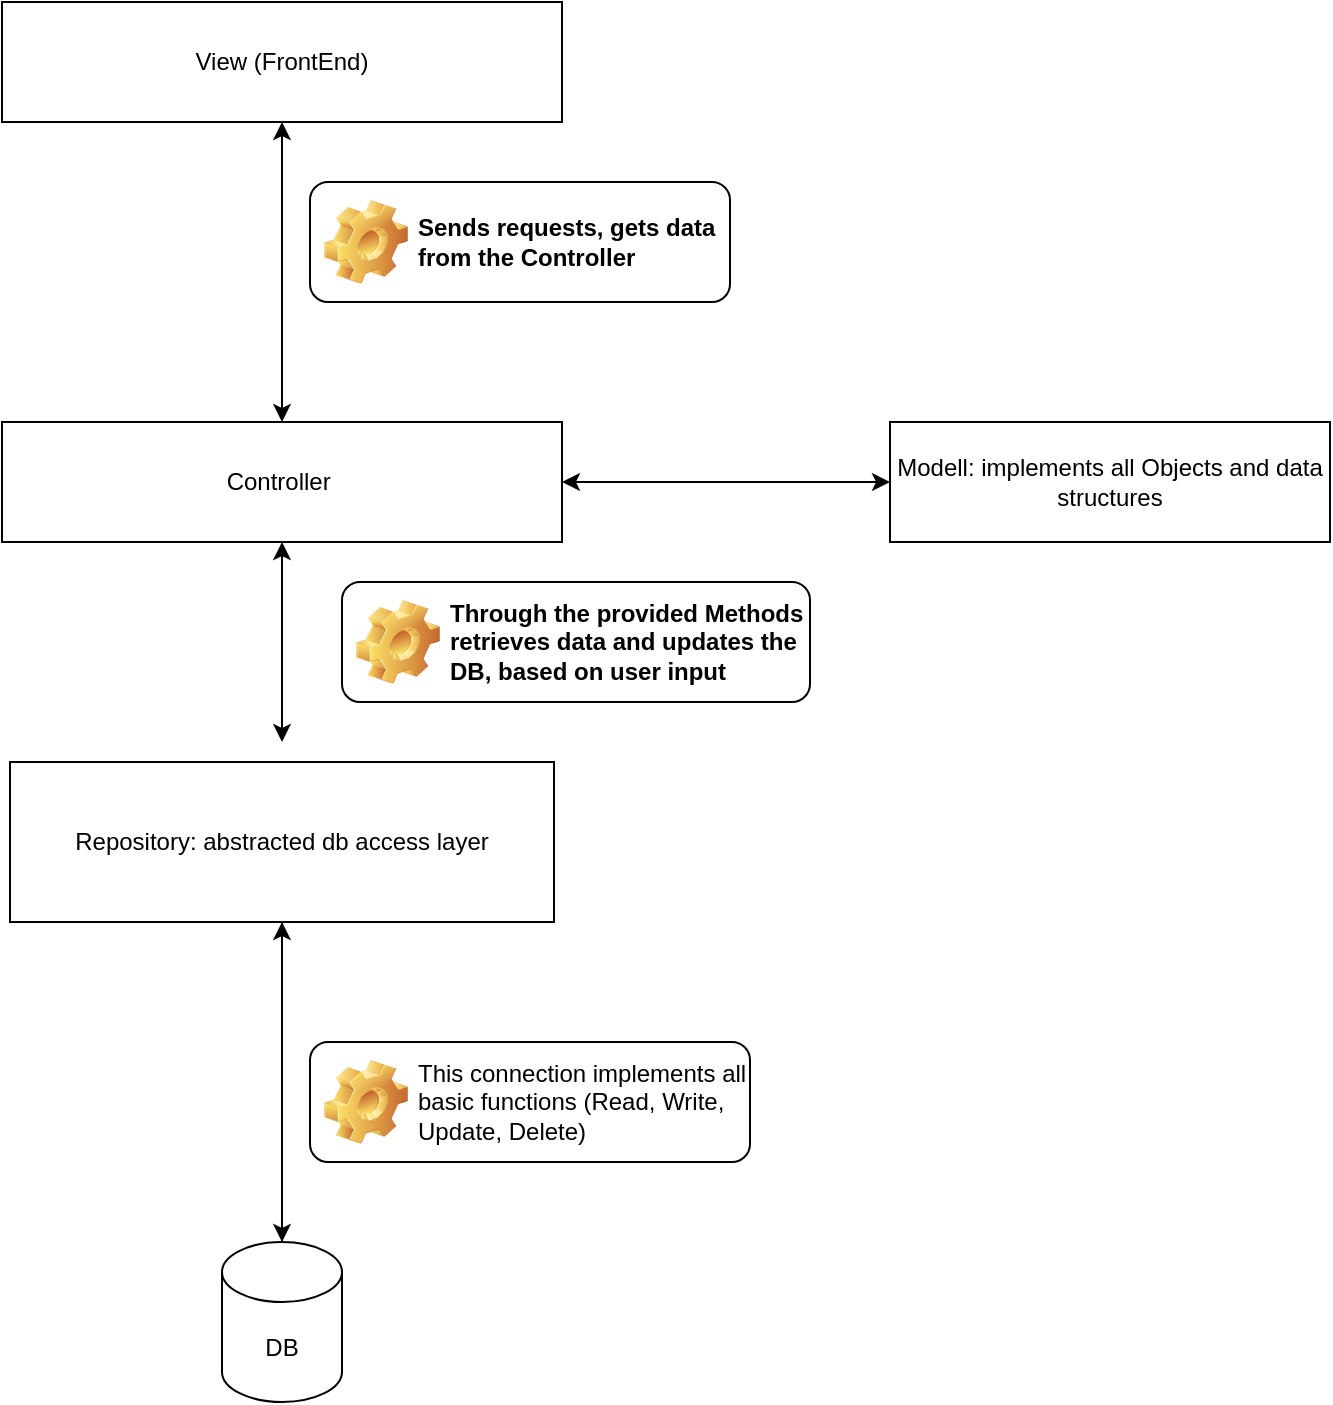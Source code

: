 <mxfile>
    <diagram id="dPwdMkdK1C6CTQKCH951" name="Page-1">
        <mxGraphModel dx="1434" dy="779" grid="1" gridSize="10" guides="1" tooltips="1" connect="1" arrows="1" fold="1" page="1" pageScale="1" pageWidth="850" pageHeight="1100" math="0" shadow="0">
            <root>
                <mxCell id="0"/>
                <mxCell id="1" parent="0"/>
                <mxCell id="2" value="View (FrontEnd)" style="rounded=0;whiteSpace=wrap;html=1;" vertex="1" parent="1">
                    <mxGeometry x="176" y="80" width="280" height="60" as="geometry"/>
                </mxCell>
                <mxCell id="8" value="" style="edgeStyle=none;html=1;" edge="1" parent="1" source="3" target="4">
                    <mxGeometry relative="1" as="geometry"/>
                </mxCell>
                <mxCell id="3" value="DB&lt;br&gt;" style="shape=cylinder3;whiteSpace=wrap;html=1;boundedLbl=1;backgroundOutline=1;size=15;" vertex="1" parent="1">
                    <mxGeometry x="286" y="700" width="60" height="80" as="geometry"/>
                </mxCell>
                <mxCell id="10" style="edgeStyle=none;html=1;exitX=0.5;exitY=1;exitDx=0;exitDy=0;entryX=0.5;entryY=0;entryDx=0;entryDy=0;entryPerimeter=0;" edge="1" parent="1" source="4" target="3">
                    <mxGeometry relative="1" as="geometry"/>
                </mxCell>
                <mxCell id="4" value="Repository: abstracted db access layer" style="rounded=0;whiteSpace=wrap;html=1;" vertex="1" parent="1">
                    <mxGeometry x="180" y="460" width="272" height="80" as="geometry"/>
                </mxCell>
                <mxCell id="5" value="Controller&amp;nbsp;" style="rounded=0;whiteSpace=wrap;html=1;" vertex="1" parent="1">
                    <mxGeometry x="176" y="290" width="280" height="60" as="geometry"/>
                </mxCell>
                <mxCell id="13" value="&lt;span style=&quot;font-weight: 400; text-align: center;&quot;&gt;This connection implements all basic functions (Read, Write, Update, Delete)&lt;/span&gt;" style="label;whiteSpace=wrap;html=1;image=img/clipart/Gear_128x128.png" vertex="1" parent="1">
                    <mxGeometry x="330" y="600" width="220" height="60" as="geometry"/>
                </mxCell>
                <mxCell id="14" value="Modell: implements all Objects and data structures" style="rounded=0;whiteSpace=wrap;html=1;" vertex="1" parent="1">
                    <mxGeometry x="620" y="290" width="220" height="60" as="geometry"/>
                </mxCell>
                <mxCell id="15" value="" style="endArrow=classic;startArrow=classic;html=1;entryX=0;entryY=0.5;entryDx=0;entryDy=0;exitX=1;exitY=0.5;exitDx=0;exitDy=0;" edge="1" parent="1" source="5" target="14">
                    <mxGeometry width="50" height="50" relative="1" as="geometry">
                        <mxPoint x="460" y="380" as="sourcePoint"/>
                        <mxPoint x="510" y="330" as="targetPoint"/>
                    </mxGeometry>
                </mxCell>
                <mxCell id="16" value="Through the provided Methods retrieves data and updates the DB, based on user input" style="label;whiteSpace=wrap;html=1;image=img/clipart/Gear_128x128.png" vertex="1" parent="1">
                    <mxGeometry x="346" y="370" width="234" height="60" as="geometry"/>
                </mxCell>
                <mxCell id="17" value="" style="endArrow=classic;startArrow=classic;html=1;entryX=0.5;entryY=1;entryDx=0;entryDy=0;" edge="1" parent="1" target="5">
                    <mxGeometry width="50" height="50" relative="1" as="geometry">
                        <mxPoint x="316" y="450" as="sourcePoint"/>
                        <mxPoint x="460" y="410" as="targetPoint"/>
                    </mxGeometry>
                </mxCell>
                <mxCell id="18" value="" style="endArrow=classic;startArrow=classic;html=1;exitX=0.5;exitY=0;exitDx=0;exitDy=0;entryX=0.5;entryY=1;entryDx=0;entryDy=0;" edge="1" parent="1" source="5" target="2">
                    <mxGeometry width="50" height="50" relative="1" as="geometry">
                        <mxPoint x="410" y="430" as="sourcePoint"/>
                        <mxPoint x="460" y="380" as="targetPoint"/>
                    </mxGeometry>
                </mxCell>
                <mxCell id="19" value="Sends requests, gets data from the Controller" style="label;whiteSpace=wrap;html=1;image=img/clipart/Gear_128x128.png" vertex="1" parent="1">
                    <mxGeometry x="330" y="170" width="210" height="60" as="geometry"/>
                </mxCell>
            </root>
        </mxGraphModel>
    </diagram>
</mxfile>